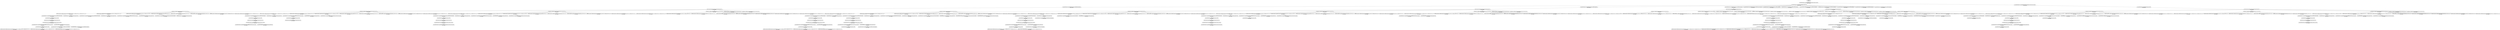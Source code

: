 digraph MCTS {
  node [shape=box, style=rounded];
  0 [label="ROOT
N=300, Q=0.849"];
  1 [label="ComputePathToState#1.ComputePathToState.named_state=gp7_detect_arucomarker
N=300, Q=0.849"];
  2 [label="ComputePathToState#1.ComputePathToState.planning_pipeline=ompl
N=203, Q=0.856"];
  3 [label="ComputePathToState#1.ComputePathToState.planner_id=BKPIECEkConfigDefault
N=80, Q=0.845"];
  4 [label="YaskawaGripperCommand#1.YaskawaGripperCommand.position=0.0
N=79, Q=0.844"];
  5 [label="UpdatePose#1.UpdatePose.update_relative_pose=0.0;0.0;0.10;0.0;0.0;0.0;0.0
N=28, Q=0.790"];
  6 [label="SetPathConstraints#1.SetPathConstraints.joint_constraints=joint_1_s,0.0,0.1,0.1,1.0;joint_3_s,0.0,0.1,0.1,1.0;joint_5_s,0.0,0.1,0.1,1.0
N=14, Q=0.845"];
  7 [label="ComputePathToPose#1.ComputePathToPose.planning_pipeline=pilz_industrial_motion_planner
N=12, Q=0.884"];
  8 [label="ComputePathToPose#1.ComputePathToPose.planner_id=PTP
N=11, Q=0.881"];
  9 [label="YaskawaGripperCommand#2.YaskawaGripperCommand.position=0.235
N=10, Q=0.877"];
  10 [label="ComputePathToState#2.ComputePathToState.named_state=gp7_detect_arucomarker
N=9, Q=0.872"];
  11 [label="ComputePathToState#2.ComputePathToState.planning_pipeline=pilz_industrial_motion_planner
N=5, Q=0.830"];
  12 [label="ComputePathToState#2.ComputePathToState.planner_id=PTP
N=4, Q=0.808"];
  13 [label="SetPathConstraints#2.SetPathConstraints.joint_constraints=joint_1_s,0.0,0.1,0.1,1.0;joint_3_s,0.0,0.1,0.1,1.0;joint_5_s,0.0,0.1,0.1,1.0
N=1, Q=0.922"];
  14 [label="SetPathConstraints#2.SetPathConstraints.joint_constraints=joint_1_s,0.0,0.1,0.1,1.0;joint_3_s,0.0,0.1,0.1,1.0
N=1, Q=0.940"];
  15 [label="SetPathConstraints#2.SetPathConstraints.joint_constraints=joint_3_s,0.0,0.1,0.1,1.0;joint_5_s,0.0,0.1,0.1,1.0
N=1, Q=0.446"];
  16 [label="ComputePathToState#2.ComputePathToState.planning_pipeline=ompl
N=3, Q=0.924"];
  17 [label="ComputePathToState#2.ComputePathToState.planner_id=RRTConnectkConfigDefault
N=1, Q=0.920"];
  18 [label="ComputePathToState#2.ComputePathToState.planner_id=BKPIECEkConfigDefault
N=1, Q=0.931"];
  19 [label="ComputePathToPose#1.ComputePathToPose.planning_pipeline=ompl
N=1, Q=0.300"];
  20 [label="SetPathConstraints#1.SetPathConstraints.joint_constraints=joint_1_s,0.0,0.1,0.1,1.0;joint_3_s,0.0,0.1,0.1,1.0
N=3, Q=0.714"];
  21 [label="ComputePathToPose#1.ComputePathToPose.planning_pipeline=pilz_industrial_motion_planner
N=1, Q=0.921"];
  22 [label="ComputePathToPose#1.ComputePathToPose.planning_pipeline=ompl
N=1, Q=0.300"];
  23 [label="SetPathConstraints#1.SetPathConstraints.joint_constraints=joint_3_s,0.0,0.1,0.1,1.0;joint_5_s,0.0,0.1,0.1,1.0
N=3, Q=0.714"];
  24 [label="ComputePathToPose#1.ComputePathToPose.planning_pipeline=pilz_industrial_motion_planner
N=1, Q=0.921"];
  25 [label="ComputePathToPose#1.ComputePathToPose.planning_pipeline=ompl
N=1, Q=0.300"];
  26 [label="SetPathConstraints#1.SetPathConstraints.joint_constraints=joint_3_s,0.0,0.1,0.1,1.0
N=3, Q=0.776"];
  27 [label="ComputePathToPose#1.ComputePathToPose.planning_pipeline=pilz_industrial_motion_planner
N=1, Q=0.938"];
  28 [label="ComputePathToPose#1.ComputePathToPose.planning_pipeline=ompl
N=1, Q=0.452"];
  29 [label="SetPathConstraints#1.SetPathConstraints.joint_constraints=joint_5_s,0.0,0.1,0.1,1.0
N=1, Q=0.447"];
  30 [label="SetPathConstraints#1.SetPathConstraints.joint_constraints=joint_1_s,0.0,0.1,0.1,1.0
N=1, Q=0.940"];
  31 [label="SetPathConstraints#1.SetPathConstraints.joint_constraints=joint_1_s,0.0,0.1,0.1,1.0;joint_5_s,0.0,0.1,0.1,1.0
N=1, Q=0.922"];
  32 [label="SetPathConstraints#1.SetPathConstraints.joint_constraints=joint_3_s,0.0,0.1,0.1,1.0;joint_6_s,0.0,0.1,0.1,1.0
N=1, Q=0.446"];
  33 [label="UpdatePose#1.UpdatePose.update_relative_pose=0.0;0.0;0.105;0.0;0.0;0.0;0.0
N=21, Q=0.855"];
  34 [label="SetPathConstraints#1.SetPathConstraints.joint_constraints=joint_1_s,0.0,0.1,0.1,1.0;joint_3_s,0.0,0.1,0.1,1.0;joint_5_s,0.0,0.1,0.1,1.0
N=8, Q=0.731"];
  35 [label="ComputePathToPose#1.ComputePathToPose.planning_pipeline=pilz_industrial_motion_planner
N=6, Q=0.771"];
  36 [label="ComputePathToPose#1.ComputePathToPose.planner_id=PTP
N=5, Q=0.740"];
  37 [label="YaskawaGripperCommand#2.YaskawaGripperCommand.position=0.235
N=4, Q=0.694"];
  38 [label="ComputePathToState#2.ComputePathToState.named_state=gp7_detect_arucomarker
N=3, Q=0.617"];
  39 [label="ComputePathToState#2.ComputePathToState.planning_pipeline=pilz_industrial_motion_planner
N=1, Q=0.925"];
  40 [label="ComputePathToState#2.ComputePathToState.planning_pipeline=ompl
N=1, Q=0.000"];
  41 [label="ComputePathToPose#1.ComputePathToPose.planning_pipeline=ompl
N=1, Q=0.300"];
  42 [label="SetPathConstraints#1.SetPathConstraints.joint_constraints=joint_1_s,0.0,0.1,0.1,1.0;joint_3_s,0.0,0.1,0.1,1.0
N=5, Q=0.934"];
  43 [label="ComputePathToPose#1.ComputePathToPose.planning_pipeline=pilz_industrial_motion_planner
N=3, Q=0.937"];
  44 [label="ComputePathToPose#1.ComputePathToPose.planner_id=PTP
N=2, Q=0.937"];
  45 [label="YaskawaGripperCommand#2.YaskawaGripperCommand.position=0.235
N=1, Q=0.937"];
  46 [label="ComputePathToPose#1.ComputePathToPose.planning_pipeline=ompl
N=1, Q=0.919"];
  47 [label="SetPathConstraints#1.SetPathConstraints.joint_constraints=joint_3_s,0.0,0.1,0.1,1.0;joint_5_s,0.0,0.1,0.1,1.0
N=2, Q=0.923"];
  48 [label="ComputePathToPose#1.ComputePathToPose.planning_pipeline=pilz_industrial_motion_planner
N=1, Q=0.923"];
  49 [label="SetPathConstraints#1.SetPathConstraints.joint_constraints=joint_3_s,0.0,0.1,0.1,1.0
N=1, Q=0.941"];
  50 [label="SetPathConstraints#1.SetPathConstraints.joint_constraints=joint_5_s,0.0,0.1,0.1,1.0
N=1, Q=0.942"];
  51 [label="SetPathConstraints#1.SetPathConstraints.joint_constraints=joint_1_s,0.0,0.1,0.1,1.0
N=1, Q=0.922"];
  52 [label="SetPathConstraints#1.SetPathConstraints.joint_constraints=joint_1_s,0.0,0.1,0.1,1.0;joint_5_s,0.0,0.1,0.1,1.0
N=1, Q=0.926"];
  53 [label="SetPathConstraints#1.SetPathConstraints.joint_constraints=joint_3_s,0.0,0.1,0.1,1.0;joint_6_s,0.0,0.1,0.1,1.0
N=1, Q=0.924"];
  54 [label="UpdatePose#1.UpdatePose.update_relative_pose=0.0;0.0;0.11;0.0;0.0;0.0;0.0
N=18, Q=0.907"];
  55 [label="SetPathConstraints#1.SetPathConstraints.joint_constraints=joint_1_s,0.0,0.1,0.1,1.0;joint_3_s,0.0,0.1,0.1,1.0;joint_5_s,0.0,0.1,0.1,1.0
N=7, Q=0.932"];
  56 [label="ComputePathToPose#1.ComputePathToPose.planning_pipeline=pilz_industrial_motion_planner
N=5, Q=0.937"];
  57 [label="ComputePathToPose#1.ComputePathToPose.planner_id=PTP
N=4, Q=0.937"];
  58 [label="YaskawaGripperCommand#2.YaskawaGripperCommand.position=0.235
N=3, Q=0.937"];
  59 [label="ComputePathToState#2.ComputePathToState.named_state=gp7_detect_arucomarker
N=2, Q=0.937"];
  60 [label="ComputePathToState#2.ComputePathToState.planning_pipeline=pilz_industrial_motion_planner
N=1, Q=0.937"];
  61 [label="ComputePathToPose#1.ComputePathToPose.planning_pipeline=ompl
N=1, Q=0.897"];
  62 [label="SetPathConstraints#1.SetPathConstraints.joint_constraints=joint_1_s,0.0,0.1,0.1,1.0;joint_3_s,0.0,0.1,0.1,1.0
N=3, Q=0.760"];
  63 [label="ComputePathToPose#1.ComputePathToPose.planning_pipeline=pilz_industrial_motion_planner
N=1, Q=0.990"];
  64 [label="ComputePathToPose#1.ComputePathToPose.planning_pipeline=ompl
N=1, Q=0.300"];
  65 [label="SetPathConstraints#1.SetPathConstraints.joint_constraints=joint_3_s,0.0,0.1,0.1,1.0;joint_5_s,0.0,0.1,0.1,1.0
N=2, Q=0.943"];
  66 [label="ComputePathToPose#1.ComputePathToPose.planning_pipeline=pilz_industrial_motion_planner
N=1, Q=0.943"];
  67 [label="SetPathConstraints#1.SetPathConstraints.joint_constraints=joint_3_s,0.0,0.1,0.1,1.0
N=1, Q=0.937"];
  68 [label="SetPathConstraints#1.SetPathConstraints.joint_constraints=joint_5_s,0.0,0.1,0.1,1.0
N=1, Q=0.940"];
  69 [label="SetPathConstraints#1.SetPathConstraints.joint_constraints=joint_1_s,0.0,0.1,0.1,1.0
N=1, Q=0.941"];
  70 [label="SetPathConstraints#1.SetPathConstraints.joint_constraints=joint_1_s,0.0,0.1,0.1,1.0;joint_5_s,0.0,0.1,0.1,1.0
N=1, Q=0.941"];
  71 [label="SetPathConstraints#1.SetPathConstraints.joint_constraints=joint_3_s,0.0,0.1,0.1,1.0;joint_6_s,0.0,0.1,0.1,1.0
N=1, Q=0.938"];
  72 [label="UpdatePose#1.UpdatePose.update_relative_pose=0.0;0.0;0.12;0.0;0.0;0.0;0.0
N=9, Q=0.836"];
  73 [label="SetPathConstraints#1.SetPathConstraints.joint_constraints=joint_1_s,0.0,0.1,0.1,1.0;joint_3_s,0.0,0.1,0.1,1.0;joint_5_s,0.0,0.1,0.1,1.0
N=1, Q=0.943"];
  74 [label="SetPathConstraints#1.SetPathConstraints.joint_constraints=joint_1_s,0.0,0.1,0.1,1.0;joint_3_s,0.0,0.1,0.1,1.0
N=1, Q=0.940"];
  75 [label="SetPathConstraints#1.SetPathConstraints.joint_constraints=joint_3_s,0.0,0.1,0.1,1.0;joint_5_s,0.0,0.1,0.1,1.0
N=1, Q=0.942"];
  76 [label="SetPathConstraints#1.SetPathConstraints.joint_constraints=joint_3_s,0.0,0.1,0.1,1.0
N=1, Q=0.930"];
  77 [label="SetPathConstraints#1.SetPathConstraints.joint_constraints=joint_5_s,0.0,0.1,0.1,1.0
N=1, Q=0.941"];
  78 [label="SetPathConstraints#1.SetPathConstraints.joint_constraints=joint_1_s,0.0,0.1,0.1,1.0
N=1, Q=0.943"];
  79 [label="SetPathConstraints#1.SetPathConstraints.joint_constraints=joint_1_s,0.0,0.1,0.1,1.0;joint_5_s,0.0,0.1,0.1,1.0
N=1, Q=0.939"];
  80 [label="SetPathConstraints#1.SetPathConstraints.joint_constraints=joint_3_s,0.0,0.1,0.1,1.0;joint_6_s,0.0,0.1,0.1,1.0
N=1, Q=0.000"];
  81 [label="UpdatePose#1.UpdatePose.update_relative_pose=0.0;0.0;0.125;0.0;0.0;0.0;0.0
N=1, Q=0.941"];
  82 [label="UpdatePose#1.UpdatePose.update_relative_pose=0.0;0.0;0.115;0.0;0.0;0.0;0.0
N=1, Q=0.942"];
  83 [label="ComputePathToState#1.ComputePathToState.planner_id=RRTkConfigDefault
N=92, Q=0.865"];
  84 [label="YaskawaGripperCommand#1.YaskawaGripperCommand.position=0.0
N=91, Q=0.864"];
  85 [label="UpdatePose#1.UpdatePose.update_relative_pose=0.0;0.0;0.10;0.0;0.0;0.0;0.0
N=35, Q=0.823"];
  86 [label="SetPathConstraints#1.SetPathConstraints.joint_constraints=joint_1_s,0.0,0.1,0.1,1.0;joint_3_s,0.0,0.1,0.1,1.0;joint_5_s,0.0,0.1,0.1,1.0
N=12, Q=0.765"];
  87 [label="ComputePathToPose#1.ComputePathToPose.planning_pipeline=pilz_industrial_motion_planner
N=10, Q=0.795"];
  88 [label="ComputePathToPose#1.ComputePathToPose.planner_id=PTP
N=9, Q=0.779"];
  89 [label="YaskawaGripperCommand#2.YaskawaGripperCommand.position=0.235
N=8, Q=0.759"];
  90 [label="ComputePathToState#2.ComputePathToState.named_state=gp7_detect_arucomarker
N=7, Q=0.733"];
  91 [label="ComputePathToState#2.ComputePathToState.planning_pipeline=pilz_industrial_motion_planner
N=5, Q=0.838"];
  92 [label="ComputePathToState#2.ComputePathToState.planner_id=PTP
N=4, Q=0.813"];
  93 [label="SetPathConstraints#2.SetPathConstraints.joint_constraints=joint_1_s,0.0,0.1,0.1,1.0;joint_3_s,0.0,0.1,0.1,1.0;joint_5_s,0.0,0.1,0.1,1.0
N=1, Q=0.939"];
  94 [label="SetPathConstraints#2.SetPathConstraints.joint_constraints=joint_1_s,0.0,0.1,0.1,1.0;joint_3_s,0.0,0.1,0.1,1.0
N=1, Q=0.925"];
  95 [label="SetPathConstraints#2.SetPathConstraints.joint_constraints=joint_3_s,0.0,0.1,0.1,1.0;joint_5_s,0.0,0.1,0.1,1.0
N=1, Q=0.448"];
  96 [label="ComputePathToState#2.ComputePathToState.planning_pipeline=ompl
N=1, Q=0.000"];
  97 [label="ComputePathToPose#1.ComputePathToPose.planning_pipeline=ompl
N=1, Q=0.300"];
  98 [label="SetPathConstraints#1.SetPathConstraints.joint_constraints=joint_1_s,0.0,0.1,0.1,1.0;joint_3_s,0.0,0.1,0.1,1.0
N=10, Q=0.917"];
  99 [label="ComputePathToPose#1.ComputePathToPose.planning_pipeline=pilz_industrial_motion_planner
N=8, Q=0.933"];
  100 [label="ComputePathToPose#1.ComputePathToPose.planner_id=PTP
N=7, Q=0.932"];
  101 [label="YaskawaGripperCommand#2.YaskawaGripperCommand.position=0.235
N=6, Q=0.931"];
  102 [label="ComputePathToState#2.ComputePathToState.named_state=gp7_detect_arucomarker
N=5, Q=0.930"];
  103 [label="ComputePathToState#2.ComputePathToState.planning_pipeline=pilz_industrial_motion_planner
N=2, Q=0.937"];
  104 [label="ComputePathToState#2.ComputePathToState.planner_id=PTP
N=1, Q=0.937"];
  105 [label="ComputePathToState#2.ComputePathToState.planning_pipeline=ompl
N=2, Q=0.921"];
  106 [label="ComputePathToState#2.ComputePathToState.planner_id=RRTConnectkConfigDefault
N=1, Q=0.921"];
  107 [label="ComputePathToPose#1.ComputePathToPose.planning_pipeline=ompl
N=1, Q=0.775"];
  108 [label="SetPathConstraints#1.SetPathConstraints.joint_constraints=joint_3_s,0.0,0.1,0.1,1.0;joint_5_s,0.0,0.1,0.1,1.0
N=3, Q=0.726"];
  109 [label="ComputePathToPose#1.ComputePathToPose.planning_pipeline=pilz_industrial_motion_planner
N=1, Q=0.939"];
  110 [label="ComputePathToPose#1.ComputePathToPose.planning_pipeline=ompl
N=1, Q=0.300"];
  111 [label="SetPathConstraints#1.SetPathConstraints.joint_constraints=joint_3_s,0.0,0.1,0.1,1.0
N=3, Q=0.715"];
  112 [label="ComputePathToPose#1.ComputePathToPose.planning_pipeline=pilz_industrial_motion_planner
N=1, Q=0.922"];
  113 [label="ComputePathToPose#1.ComputePathToPose.planning_pipeline=ompl
N=1, Q=0.300"];
  114 [label="SetPathConstraints#1.SetPathConstraints.joint_constraints=joint_5_s,0.0,0.1,0.1,1.0
N=2, Q=0.939"];
  115 [label="ComputePathToPose#1.ComputePathToPose.planning_pipeline=pilz_industrial_motion_planner
N=1, Q=0.939"];
  116 [label="SetPathConstraints#1.SetPathConstraints.joint_constraints=joint_1_s,0.0,0.1,0.1,1.0
N=2, Q=0.935"];
  117 [label="ComputePathToPose#1.ComputePathToPose.planning_pipeline=pilz_industrial_motion_planner
N=1, Q=0.935"];
  118 [label="SetPathConstraints#1.SetPathConstraints.joint_constraints=joint_1_s,0.0,0.1,0.1,1.0;joint_5_s,0.0,0.1,0.1,1.0
N=1, Q=0.974"];
  119 [label="SetPathConstraints#1.SetPathConstraints.joint_constraints=joint_3_s,0.0,0.1,0.1,1.0;joint_6_s,0.0,0.1,0.1,1.0
N=1, Q=0.445"];
  120 [label="UpdatePose#1.UpdatePose.update_relative_pose=0.0;0.0;0.105;0.0;0.0;0.0;0.0
N=23, Q=0.865"];
  121 [label="SetPathConstraints#1.SetPathConstraints.joint_constraints=joint_1_s,0.0,0.1,0.1,1.0;joint_3_s,0.0,0.1,0.1,1.0;joint_5_s,0.0,0.1,0.1,1.0
N=13, Q=0.902"];
  122 [label="ComputePathToPose#1.ComputePathToPose.planning_pipeline=pilz_industrial_motion_planner
N=10, Q=0.923"];
  123 [label="ComputePathToPose#1.ComputePathToPose.planner_id=PTP
N=9, Q=0.923"];
  124 [label="YaskawaGripperCommand#2.YaskawaGripperCommand.position=0.235
N=8, Q=0.923"];
  125 [label="ComputePathToState#2.ComputePathToState.named_state=gp7_detect_arucomarker
N=7, Q=0.923"];
  126 [label="ComputePathToState#2.ComputePathToState.planning_pipeline=pilz_industrial_motion_planner
N=4, Q=0.925"];
  127 [label="ComputePathToState#2.ComputePathToState.planner_id=PTP
N=3, Q=0.925"];
  128 [label="SetPathConstraints#2.SetPathConstraints.joint_constraints=joint_1_s,0.0,0.1,0.1,1.0;joint_3_s,0.0,0.1,0.1,1.0;joint_5_s,0.0,0.1,0.1,1.0
N=1, Q=0.924"];
  129 [label="SetPathConstraints#2.SetPathConstraints.joint_constraints=joint_1_s,0.0,0.1,0.1,1.0;joint_3_s,0.0,0.1,0.1,1.0
N=1, Q=0.927"];
  130 [label="ComputePathToState#2.ComputePathToState.planning_pipeline=ompl
N=2, Q=0.921"];
  131 [label="ComputePathToState#2.ComputePathToState.planner_id=RRTConnectkConfigDefault
N=1, Q=0.921"];
  132 [label="ComputePathToPose#1.ComputePathToPose.planning_pipeline=ompl
N=2, Q=0.787"];
  133 [label="ComputePathToPose#1.ComputePathToPose.planner_id=RRTConnectkConfigDefault
N=1, Q=0.787"];
  134 [label="SetPathConstraints#1.SetPathConstraints.joint_constraints=joint_1_s,0.0,0.1,0.1,1.0;joint_3_s,0.0,0.1,0.1,1.0
N=3, Q=0.875"];
  135 [label="ComputePathToPose#1.ComputePathToPose.planning_pipeline=pilz_industrial_motion_planner
N=1, Q=0.922"];
  136 [label="ComputePathToPose#1.ComputePathToPose.planning_pipeline=ompl
N=1, Q=0.782"];
  137 [label="SetPathConstraints#1.SetPathConstraints.joint_constraints=joint_3_s,0.0,0.1,0.1,1.0;joint_5_s,0.0,0.1,0.1,1.0
N=1, Q=0.447"];
  138 [label="SetPathConstraints#1.SetPathConstraints.joint_constraints=joint_3_s,0.0,0.1,0.1,1.0
N=1, Q=0.924"];
  139 [label="SetPathConstraints#1.SetPathConstraints.joint_constraints=joint_5_s,0.0,0.1,0.1,1.0
N=1, Q=0.923"];
  140 [label="SetPathConstraints#1.SetPathConstraints.joint_constraints=joint_1_s,0.0,0.1,0.1,1.0
N=1, Q=0.447"];
  141 [label="SetPathConstraints#1.SetPathConstraints.joint_constraints=joint_1_s,0.0,0.1,0.1,1.0;joint_5_s,0.0,0.1,0.1,1.0
N=1, Q=0.926"];
  142 [label="SetPathConstraints#1.SetPathConstraints.joint_constraints=joint_3_s,0.0,0.1,0.1,1.0;joint_6_s,0.0,0.1,0.1,1.0
N=1, Q=0.937"];
  143 [label="UpdatePose#1.UpdatePose.update_relative_pose=0.0;0.0;0.11;0.0;0.0;0.0;0.0
N=19, Q=0.908"];
  144 [label="SetPathConstraints#1.SetPathConstraints.joint_constraints=joint_1_s,0.0,0.1,0.1,1.0;joint_3_s,0.0,0.1,0.1,1.0;joint_5_s,0.0,0.1,0.1,1.0
N=7, Q=0.850"];
  145 [label="ComputePathToPose#1.ComputePathToPose.planning_pipeline=pilz_industrial_motion_planner
N=5, Q=0.942"];
  146 [label="ComputePathToPose#1.ComputePathToPose.planner_id=PTP
N=4, Q=0.942"];
  147 [label="YaskawaGripperCommand#2.YaskawaGripperCommand.position=0.235
N=3, Q=0.942"];
  148 [label="ComputePathToState#2.ComputePathToState.named_state=gp7_detect_arucomarker
N=2, Q=0.942"];
  149 [label="ComputePathToState#2.ComputePathToState.planning_pipeline=pilz_industrial_motion_planner
N=1, Q=0.942"];
  150 [label="ComputePathToPose#1.ComputePathToPose.planning_pipeline=ompl
N=1, Q=0.300"];
  151 [label="SetPathConstraints#1.SetPathConstraints.joint_constraints=joint_1_s,0.0,0.1,0.1,1.0;joint_3_s,0.0,0.1,0.1,1.0
N=4, Q=0.934"];
  152 [label="ComputePathToPose#1.ComputePathToPose.planning_pipeline=pilz_industrial_motion_planner
N=2, Q=0.937"];
  153 [label="ComputePathToPose#1.ComputePathToPose.planner_id=PTP
N=1, Q=0.937"];
  154 [label="ComputePathToPose#1.ComputePathToPose.planning_pipeline=ompl
N=1, Q=0.925"];
  155 [label="SetPathConstraints#1.SetPathConstraints.joint_constraints=joint_3_s,0.0,0.1,0.1,1.0;joint_5_s,0.0,0.1,0.1,1.0
N=2, Q=0.938"];
  156 [label="ComputePathToPose#1.ComputePathToPose.planning_pipeline=pilz_industrial_motion_planner
N=1, Q=0.938"];
  157 [label="SetPathConstraints#1.SetPathConstraints.joint_constraints=joint_3_s,0.0,0.1,0.1,1.0
N=1, Q=0.937"];
  158 [label="SetPathConstraints#1.SetPathConstraints.joint_constraints=joint_5_s,0.0,0.1,0.1,1.0
N=1, Q=0.939"];
  159 [label="SetPathConstraints#1.SetPathConstraints.joint_constraints=joint_1_s,0.0,0.1,0.1,1.0
N=1, Q=0.941"];
  160 [label="SetPathConstraints#1.SetPathConstraints.joint_constraints=joint_1_s,0.0,0.1,0.1,1.0;joint_5_s,0.0,0.1,0.1,1.0
N=1, Q=0.989"];
  161 [label="SetPathConstraints#1.SetPathConstraints.joint_constraints=joint_3_s,0.0,0.1,0.1,1.0;joint_6_s,0.0,0.1,0.1,1.0
N=1, Q=0.937"];
  162 [label="UpdatePose#1.UpdatePose.update_relative_pose=0.0;0.0;0.12;0.0;0.0;0.0;0.0
N=11, Q=0.896"];
  163 [label="SetPathConstraints#1.SetPathConstraints.joint_constraints=joint_1_s,0.0,0.1,0.1,1.0;joint_3_s,0.0,0.1,0.1,1.0;joint_5_s,0.0,0.1,0.1,1.0
N=3, Q=0.938"];
  164 [label="ComputePathToPose#1.ComputePathToPose.planning_pipeline=pilz_industrial_motion_planner
N=1, Q=0.943"];
  165 [label="ComputePathToPose#1.ComputePathToPose.planning_pipeline=ompl
N=1, Q=0.929"];
  166 [label="SetPathConstraints#1.SetPathConstraints.joint_constraints=joint_1_s,0.0,0.1,0.1,1.0;joint_3_s,0.0,0.1,0.1,1.0
N=1, Q=0.943"];
  167 [label="SetPathConstraints#1.SetPathConstraints.joint_constraints=joint_3_s,0.0,0.1,0.1,1.0;joint_5_s,0.0,0.1,0.1,1.0
N=1, Q=0.940"];
  168 [label="SetPathConstraints#1.SetPathConstraints.joint_constraints=joint_3_s,0.0,0.1,0.1,1.0
N=1, Q=0.942"];
  169 [label="SetPathConstraints#1.SetPathConstraints.joint_constraints=joint_5_s,0.0,0.1,0.1,1.0
N=1, Q=0.943"];
  170 [label="SetPathConstraints#1.SetPathConstraints.joint_constraints=joint_1_s,0.0,0.1,0.1,1.0
N=1, Q=0.940"];
  171 [label="SetPathConstraints#1.SetPathConstraints.joint_constraints=joint_1_s,0.0,0.1,0.1,1.0;joint_5_s,0.0,0.1,0.1,1.0
N=1, Q=0.943"];
  172 [label="SetPathConstraints#1.SetPathConstraints.joint_constraints=joint_3_s,0.0,0.1,0.1,1.0;joint_6_s,0.0,0.1,0.1,1.0
N=1, Q=0.450"];
  173 [label="UpdatePose#1.UpdatePose.update_relative_pose=0.0;0.0;0.125;0.0;0.0;0.0;0.0
N=1, Q=0.943"];
  174 [label="UpdatePose#1.UpdatePose.update_relative_pose=0.0;0.0;0.115;0.0;0.0;0.0;0.0
N=1, Q=0.943"];
  175 [label="ComputePathToState#1.ComputePathToState.planner_id=KPIECEkConfigDefault
N=15, Q=0.840"];
  176 [label="YaskawaGripperCommand#1.YaskawaGripperCommand.position=0.0
N=14, Q=0.833"];
  177 [label="UpdatePose#1.UpdatePose.update_relative_pose=0.0;0.0;0.10;0.0;0.0;0.0;0.0
N=5, Q=0.931"];
  178 [label="SetPathConstraints#1.SetPathConstraints.joint_constraints=joint_1_s,0.0,0.1,0.1,1.0;joint_3_s,0.0,0.1,0.1,1.0;joint_5_s,0.0,0.1,0.1,1.0
N=1, Q=0.935"];
  179 [label="SetPathConstraints#1.SetPathConstraints.joint_constraints=joint_1_s,0.0,0.1,0.1,1.0;joint_3_s,0.0,0.1,0.1,1.0
N=1, Q=0.922"];
  180 [label="SetPathConstraints#1.SetPathConstraints.joint_constraints=joint_3_s,0.0,0.1,0.1,1.0;joint_5_s,0.0,0.1,0.1,1.0
N=1, Q=0.921"];
  181 [label="SetPathConstraints#1.SetPathConstraints.joint_constraints=joint_3_s,0.0,0.1,0.1,1.0
N=1, Q=0.939"];
  182 [label="UpdatePose#1.UpdatePose.update_relative_pose=0.0;0.0;0.105;0.0;0.0;0.0;0.0
N=3, Q=0.771"];
  183 [label="SetPathConstraints#1.SetPathConstraints.joint_constraints=joint_1_s,0.0,0.1,0.1,1.0;joint_3_s,0.0,0.1,0.1,1.0;joint_5_s,0.0,0.1,0.1,1.0
N=1, Q=0.932"];
  184 [label="SetPathConstraints#1.SetPathConstraints.joint_constraints=joint_1_s,0.0,0.1,0.1,1.0;joint_3_s,0.0,0.1,0.1,1.0
N=1, Q=0.448"];
  185 [label="UpdatePose#1.UpdatePose.update_relative_pose=0.0;0.0;0.11;0.0;0.0;0.0;0.0
N=2, Q=0.939"];
  186 [label="SetPathConstraints#1.SetPathConstraints.joint_constraints=joint_1_s,0.0,0.1,0.1,1.0;joint_3_s,0.0,0.1,0.1,1.0;joint_5_s,0.0,0.1,0.1,1.0
N=1, Q=0.939"];
  187 [label="UpdatePose#1.UpdatePose.update_relative_pose=0.0;0.0;0.12;0.0;0.0;0.0;0.0
N=1, Q=0.943"];
  188 [label="UpdatePose#1.UpdatePose.update_relative_pose=0.0;0.0;0.125;0.0;0.0;0.0;0.0
N=1, Q=0.000"];
  189 [label="UpdatePose#1.UpdatePose.update_relative_pose=0.0;0.0;0.115;0.0;0.0;0.0;0.0
N=1, Q=0.940"];
  190 [label="ComputePathToState#1.ComputePathToState.planner_id=RRTConnectkConfigDefault
N=8, Q=0.819"];
  191 [label="YaskawaGripperCommand#1.YaskawaGripperCommand.position=0.0
N=7, Q=0.802"];
  192 [label="UpdatePose#1.UpdatePose.update_relative_pose=0.0;0.0;0.10;0.0;0.0;0.0;0.0
N=1, Q=0.940"];
  193 [label="UpdatePose#1.UpdatePose.update_relative_pose=0.0;0.0;0.105;0.0;0.0;0.0;0.0
N=1, Q=0.941"];
  194 [label="UpdatePose#1.UpdatePose.update_relative_pose=0.0;0.0;0.11;0.0;0.0;0.0;0.0
N=1, Q=0.450"];
  195 [label="UpdatePose#1.UpdatePose.update_relative_pose=0.0;0.0;0.12;0.0;0.0;0.0;0.0
N=1, Q=0.945"];
  196 [label="UpdatePose#1.UpdatePose.update_relative_pose=0.0;0.0;0.125;0.0;0.0;0.0;0.0
N=1, Q=0.944"];
  197 [label="UpdatePose#1.UpdatePose.update_relative_pose=0.0;0.0;0.115;0.0;0.0;0.0;0.0
N=1, Q=0.452"];
  198 [label="ComputePathToState#1.ComputePathToState.planner_id=TRRTkConfigDefault
N=1, Q=0.921"];
  199 [label="ComputePathToState#1.ComputePathToState.planner_id=SBLkConfigDefault
N=1, Q=0.918"];
  200 [label="ComputePathToState#1.ComputePathToState.planner_id=RRTstarkConfigDefault
N=1, Q=0.938"];
  201 [label="ComputePathToState#1.ComputePathToState.planner_id=PRMstarkConfigDefault
N=1, Q=0.918"];
  202 [label="ComputePathToState#1.ComputePathToState.planner_id=PRMkConfigDefault
N=1, Q=0.918"];
  203 [label="ComputePathToState#1.ComputePathToState.planner_id=LBKPIECEkConfigDefault
N=1, Q=0.936"];
  204 [label="ComputePathToState#1.ComputePathToState.planner_id=ESTkConfigDefault
N=1, Q=0.936"];
  205 [label="ComputePathToState#1.ComputePathToState.planning_pipeline=pilz_industrial_motion_planner
N=96, Q=0.835"];
  206 [label="ComputePathToState#1.ComputePathToState.planner_id=PTP
N=95, Q=0.834"];
  207 [label="YaskawaGripperCommand#1.YaskawaGripperCommand.position=0.0
N=94, Q=0.833"];
  208 [label="UpdatePose#1.UpdatePose.update_relative_pose=0.0;0.0;0.10;0.0;0.0;0.0;0.0
N=42, Q=0.822"];
  209 [label="SetPathConstraints#1.SetPathConstraints.joint_constraints=joint_1_s,0.0,0.1,0.1,1.0;joint_3_s,0.0,0.1,0.1,1.0;joint_5_s,0.0,0.1,0.1,1.0
N=18, Q=0.796"];
  210 [label="ComputePathToPose#1.ComputePathToPose.planning_pipeline=pilz_industrial_motion_planner
N=16, Q=0.804"];
  211 [label="ComputePathToPose#1.ComputePathToPose.planner_id=PTP
N=15, Q=0.797"];
  212 [label="YaskawaGripperCommand#2.YaskawaGripperCommand.position=0.235
N=14, Q=0.789"];
  213 [label="ComputePathToState#2.ComputePathToState.named_state=gp7_detect_arucomarker
N=13, Q=0.780"];
  214 [label="ComputePathToState#2.ComputePathToState.planning_pipeline=pilz_industrial_motion_planner
N=9, Q=0.822"];
  215 [label="ComputePathToState#2.ComputePathToState.planner_id=PTP
N=8, Q=0.811"];
  216 [label="SetPathConstraints#2.SetPathConstraints.joint_constraints=joint_1_s,0.0,0.1,0.1,1.0;joint_3_s,0.0,0.1,0.1,1.0;joint_5_s,0.0,0.1,0.1,1.0
N=1, Q=0.909"];
  217 [label="SetPathConstraints#2.SetPathConstraints.joint_constraints=joint_1_s,0.0,0.1,0.1,1.0;joint_3_s,0.0,0.1,0.1,1.0
N=1, Q=0.912"];
  218 [label="SetPathConstraints#2.SetPathConstraints.joint_constraints=joint_3_s,0.0,0.1,0.1,1.0;joint_5_s,0.0,0.1,0.1,1.0
N=1, Q=0.942"];
  219 [label="SetPathConstraints#2.SetPathConstraints.joint_constraints=joint_1_s,0.0,0.1,0.1,1.0;joint_5_s,0.0,0.1,0.1,1.0
N=1, Q=0.942"];
  220 [label="SetPathConstraints#2.SetPathConstraints.joint_constraints=joint_1_s,0.0,0.1,0.1,1.0
N=1, Q=0.939"];
  221 [label="SetPathConstraints#2.SetPathConstraints.joint_constraints=joint_3_s,0.0,0.1,0.1,1.0
N=1, Q=0.937"];
  222 [label="SetPathConstraints#2.SetPathConstraints.joint_constraints=joint_5_s,0.0,0.1,0.1,1.0
N=1, Q=0.000"];
  223 [label="ComputePathToState#2.ComputePathToState.planning_pipeline=ompl
N=3, Q=0.611"];
  224 [label="ComputePathToState#2.ComputePathToState.planner_id=RRTConnectkConfigDefault
N=1, Q=0.917"];
  225 [label="ComputePathToState#2.ComputePathToState.planner_id=BKPIECEkConfigDefault
N=1, Q=0.000"];
  226 [label="ComputePathToPose#1.ComputePathToPose.planning_pipeline=ompl
N=1, Q=0.549"];
  227 [label="SetPathConstraints#1.SetPathConstraints.joint_constraints=joint_1_s,0.0,0.1,0.1,1.0;joint_3_s,0.0,0.1,0.1,1.0
N=3, Q=0.725"];
  228 [label="ComputePathToPose#1.ComputePathToPose.planning_pipeline=pilz_industrial_motion_planner
N=1, Q=0.938"];
  229 [label="ComputePathToPose#1.ComputePathToPose.planning_pipeline=ompl
N=1, Q=0.300"];
  230 [label="SetPathConstraints#1.SetPathConstraints.joint_constraints=joint_3_s,0.0,0.1,0.1,1.0;joint_5_s,0.0,0.1,0.1,1.0
N=10, Q=0.938"];
  231 [label="ComputePathToPose#1.ComputePathToPose.planning_pipeline=pilz_industrial_motion_planner
N=7, Q=0.943"];
  232 [label="ComputePathToPose#1.ComputePathToPose.planner_id=PTP
N=6, Q=0.944"];
  233 [label="YaskawaGripperCommand#2.YaskawaGripperCommand.position=0.235
N=5, Q=0.946"];
  234 [label="ComputePathToState#2.ComputePathToState.named_state=gp7_detect_arucomarker
N=4, Q=0.949"];
  235 [label="ComputePathToState#2.ComputePathToState.planning_pipeline=pilz_industrial_motion_planner
N=2, Q=0.935"];
  236 [label="ComputePathToState#2.ComputePathToState.planner_id=PTP
N=1, Q=0.935"];
  237 [label="ComputePathToState#2.ComputePathToState.planning_pipeline=ompl
N=1, Q=0.989"];
  238 [label="ComputePathToPose#1.ComputePathToPose.planning_pipeline=ompl
N=2, Q=0.921"];
  239 [label="ComputePathToPose#1.ComputePathToPose.planner_id=RRTConnectkConfigDefault
N=1, Q=0.921"];
  240 [label="SetPathConstraints#1.SetPathConstraints.joint_constraints=joint_3_s,0.0,0.1,0.1,1.0
N=4, Q=0.935"];
  241 [label="ComputePathToPose#1.ComputePathToPose.planning_pipeline=pilz_industrial_motion_planner
N=2, Q=0.939"];
  242 [label="ComputePathToPose#1.ComputePathToPose.planner_id=PTP
N=1, Q=0.939"];
  243 [label="ComputePathToPose#1.ComputePathToPose.planning_pipeline=ompl
N=1, Q=0.921"];
  244 [label="SetPathConstraints#1.SetPathConstraints.joint_constraints=joint_5_s,0.0,0.1,0.1,1.0
N=3, Q=0.724"];
  245 [label="ComputePathToPose#1.ComputePathToPose.planning_pipeline=pilz_industrial_motion_planner
N=1, Q=0.936"];
  246 [label="ComputePathToPose#1.ComputePathToPose.planning_pipeline=ompl
N=1, Q=0.300"];
  247 [label="SetPathConstraints#1.SetPathConstraints.joint_constraints=joint_1_s,0.0,0.1,0.1,1.0
N=1, Q=0.447"];
  248 [label="SetPathConstraints#1.SetPathConstraints.joint_constraints=joint_1_s,0.0,0.1,0.1,1.0;joint_5_s,0.0,0.1,0.1,1.0
N=1, Q=0.942"];
  249 [label="SetPathConstraints#1.SetPathConstraints.joint_constraints=joint_3_s,0.0,0.1,0.1,1.0;joint_6_s,0.0,0.1,0.1,1.0
N=1, Q=0.449"];
  250 [label="UpdatePose#1.UpdatePose.update_relative_pose=0.0;0.0;0.105;0.0;0.0;0.0;0.0
N=25, Q=0.847"];
  251 [label="SetPathConstraints#1.SetPathConstraints.joint_constraints=joint_1_s,0.0,0.1,0.1,1.0;joint_3_s,0.0,0.1,0.1,1.0;joint_5_s,0.0,0.1,0.1,1.0
N=4, Q=0.528"];
  252 [label="ComputePathToPose#1.ComputePathToPose.planning_pipeline=pilz_industrial_motion_planner
N=2, Q=0.449"];
  253 [label="ComputePathToPose#1.ComputePathToPose.planner_id=PTP
N=1, Q=0.449"];
  254 [label="ComputePathToPose#1.ComputePathToPose.planning_pipeline=ompl
N=1, Q=0.766"];
  255 [label="SetPathConstraints#1.SetPathConstraints.joint_constraints=joint_1_s,0.0,0.1,0.1,1.0;joint_3_s,0.0,0.1,0.1,1.0
N=9, Q=0.936"];
  256 [label="ComputePathToPose#1.ComputePathToPose.planning_pipeline=pilz_industrial_motion_planner
N=7, Q=0.938"];
  257 [label="ComputePathToPose#1.ComputePathToPose.planner_id=PTP
N=6, Q=0.938"];
  258 [label="YaskawaGripperCommand#2.YaskawaGripperCommand.position=0.235
N=5, Q=0.938"];
  259 [label="ComputePathToState#2.ComputePathToState.named_state=gp7_detect_arucomarker
N=4, Q=0.938"];
  260 [label="ComputePathToState#2.ComputePathToState.planning_pipeline=pilz_industrial_motion_planner
N=2, Q=0.938"];
  261 [label="ComputePathToState#2.ComputePathToState.planner_id=PTP
N=1, Q=0.938"];
  262 [label="ComputePathToState#2.ComputePathToState.planning_pipeline=ompl
N=1, Q=0.937"];
  263 [label="ComputePathToPose#1.ComputePathToPose.planning_pipeline=ompl
N=1, Q=0.920"];
  264 [label="SetPathConstraints#1.SetPathConstraints.joint_constraints=joint_3_s,0.0,0.1,0.1,1.0;joint_5_s,0.0,0.1,0.1,1.0
N=4, Q=0.908"];
  265 [label="ComputePathToPose#1.ComputePathToPose.planning_pipeline=pilz_industrial_motion_planner
N=2, Q=0.905"];
  266 [label="ComputePathToPose#1.ComputePathToPose.planner_id=PTP
N=1, Q=0.905"];
  267 [label="ComputePathToPose#1.ComputePathToPose.planning_pipeline=ompl
N=1, Q=0.919"];
  268 [label="SetPathConstraints#1.SetPathConstraints.joint_constraints=joint_3_s,0.0,0.1,0.1,1.0
N=2, Q=0.938"];
  269 [label="ComputePathToPose#1.ComputePathToPose.planning_pipeline=pilz_industrial_motion_planner
N=1, Q=0.938"];
  270 [label="SetPathConstraints#1.SetPathConstraints.joint_constraints=joint_5_s,0.0,0.1,0.1,1.0
N=2, Q=0.942"];
  271 [label="ComputePathToPose#1.ComputePathToPose.planning_pipeline=pilz_industrial_motion_planner
N=1, Q=0.942"];
  272 [label="SetPathConstraints#1.SetPathConstraints.joint_constraints=joint_1_s,0.0,0.1,0.1,1.0
N=1, Q=0.925"];
  273 [label="SetPathConstraints#1.SetPathConstraints.joint_constraints=joint_1_s,0.0,0.1,0.1,1.0;joint_5_s,0.0,0.1,0.1,1.0
N=1, Q=0.924"];
  274 [label="SetPathConstraints#1.SetPathConstraints.joint_constraints=joint_3_s,0.0,0.1,0.1,1.0;joint_6_s,0.0,0.1,0.1,1.0
N=1, Q=0.938"];
  275 [label="UpdatePose#1.UpdatePose.update_relative_pose=0.0;0.0;0.11;0.0;0.0;0.0;0.0
N=7, Q=0.731"];
  276 [label="SetPathConstraints#1.SetPathConstraints.joint_constraints=joint_1_s,0.0,0.1,0.1,1.0;joint_3_s,0.0,0.1,0.1,1.0;joint_5_s,0.0,0.1,0.1,1.0
N=1, Q=0.939"];
  277 [label="SetPathConstraints#1.SetPathConstraints.joint_constraints=joint_1_s,0.0,0.1,0.1,1.0;joint_3_s,0.0,0.1,0.1,1.0
N=1, Q=0.940"];
  278 [label="SetPathConstraints#1.SetPathConstraints.joint_constraints=joint_3_s,0.0,0.1,0.1,1.0;joint_5_s,0.0,0.1,0.1,1.0
N=1, Q=0.910"];
  279 [label="SetPathConstraints#1.SetPathConstraints.joint_constraints=joint_3_s,0.0,0.1,0.1,1.0
N=1, Q=0.940"];
  280 [label="SetPathConstraints#1.SetPathConstraints.joint_constraints=joint_5_s,0.0,0.1,0.1,1.0
N=1, Q=0.450"];
  281 [label="SetPathConstraints#1.SetPathConstraints.joint_constraints=joint_1_s,0.0,0.1,0.1,1.0
N=1, Q=0.000"];
  282 [label="UpdatePose#1.UpdatePose.update_relative_pose=0.0;0.0;0.12;0.0;0.0;0.0;0.0
N=17, Q=0.865"];
  283 [label="SetPathConstraints#1.SetPathConstraints.joint_constraints=joint_1_s,0.0,0.1,0.1,1.0;joint_3_s,0.0,0.1,0.1,1.0;joint_5_s,0.0,0.1,0.1,1.0
N=6, Q=0.914"];
  284 [label="ComputePathToPose#1.ComputePathToPose.planning_pipeline=pilz_industrial_motion_planner
N=4, Q=0.943"];
  285 [label="ComputePathToPose#1.ComputePathToPose.planner_id=PTP
N=3, Q=0.943"];
  286 [label="YaskawaGripperCommand#2.YaskawaGripperCommand.position=0.235
N=2, Q=0.943"];
  287 [label="ComputePathToState#2.ComputePathToState.named_state=gp7_detect_arucomarker
N=1, Q=0.943"];
  288 [label="ComputePathToPose#1.ComputePathToPose.planning_pipeline=ompl
N=1, Q=0.773"];
  289 [label="SetPathConstraints#1.SetPathConstraints.joint_constraints=joint_1_s,0.0,0.1,0.1,1.0;joint_3_s,0.0,0.1,0.1,1.0
N=3, Q=0.729"];
  290 [label="ComputePathToPose#1.ComputePathToPose.planning_pipeline=pilz_industrial_motion_planner
N=1, Q=0.943"];
  291 [label="ComputePathToPose#1.ComputePathToPose.planning_pipeline=ompl
N=1, Q=0.300"];
  292 [label="SetPathConstraints#1.SetPathConstraints.joint_constraints=joint_3_s,0.0,0.1,0.1,1.0;joint_5_s,0.0,0.1,0.1,1.0
N=2, Q=0.940"];
  293 [label="ComputePathToPose#1.ComputePathToPose.planning_pipeline=pilz_industrial_motion_planner
N=1, Q=0.940"];
  294 [label="SetPathConstraints#1.SetPathConstraints.joint_constraints=joint_3_s,0.0,0.1,0.1,1.0
N=1, Q=0.451"];
  295 [label="SetPathConstraints#1.SetPathConstraints.joint_constraints=joint_5_s,0.0,0.1,0.1,1.0
N=1, Q=0.939"];
  296 [label="SetPathConstraints#1.SetPathConstraints.joint_constraints=joint_1_s,0.0,0.1,0.1,1.0
N=1, Q=0.937"];
  297 [label="SetPathConstraints#1.SetPathConstraints.joint_constraints=joint_1_s,0.0,0.1,0.1,1.0;joint_5_s,0.0,0.1,0.1,1.0
N=1, Q=0.945"];
  298 [label="SetPathConstraints#1.SetPathConstraints.joint_constraints=joint_3_s,0.0,0.1,0.1,1.0;joint_6_s,0.0,0.1,0.1,1.0
N=1, Q=0.940"];
  299 [label="UpdatePose#1.UpdatePose.update_relative_pose=0.0;0.0;0.125;0.0;0.0;0.0;0.0
N=1, Q=0.927"];
  300 [label="UpdatePose#1.UpdatePose.update_relative_pose=0.0;0.0;0.115;0.0;0.0;0.0;0.0
N=1, Q=0.938"];
  0 -> 1;
  1 -> 2;
  2 -> 3;
  3 -> 4;
  4 -> 5;
  5 -> 6;
  6 -> 7;
  7 -> 8;
  8 -> 9;
  9 -> 10;
  10 -> 11;
  11 -> 12;
  12 -> 13;
  12 -> 14;
  12 -> 15;
  10 -> 16;
  16 -> 17;
  16 -> 18;
  6 -> 19;
  5 -> 20;
  20 -> 21;
  20 -> 22;
  5 -> 23;
  23 -> 24;
  23 -> 25;
  5 -> 26;
  26 -> 27;
  26 -> 28;
  5 -> 29;
  5 -> 30;
  5 -> 31;
  5 -> 32;
  4 -> 33;
  33 -> 34;
  34 -> 35;
  35 -> 36;
  36 -> 37;
  37 -> 38;
  38 -> 39;
  38 -> 40;
  34 -> 41;
  33 -> 42;
  42 -> 43;
  43 -> 44;
  44 -> 45;
  42 -> 46;
  33 -> 47;
  47 -> 48;
  33 -> 49;
  33 -> 50;
  33 -> 51;
  33 -> 52;
  33 -> 53;
  4 -> 54;
  54 -> 55;
  55 -> 56;
  56 -> 57;
  57 -> 58;
  58 -> 59;
  59 -> 60;
  55 -> 61;
  54 -> 62;
  62 -> 63;
  62 -> 64;
  54 -> 65;
  65 -> 66;
  54 -> 67;
  54 -> 68;
  54 -> 69;
  54 -> 70;
  54 -> 71;
  4 -> 72;
  72 -> 73;
  72 -> 74;
  72 -> 75;
  72 -> 76;
  72 -> 77;
  72 -> 78;
  72 -> 79;
  72 -> 80;
  4 -> 81;
  4 -> 82;
  2 -> 83;
  83 -> 84;
  84 -> 85;
  85 -> 86;
  86 -> 87;
  87 -> 88;
  88 -> 89;
  89 -> 90;
  90 -> 91;
  91 -> 92;
  92 -> 93;
  92 -> 94;
  92 -> 95;
  90 -> 96;
  86 -> 97;
  85 -> 98;
  98 -> 99;
  99 -> 100;
  100 -> 101;
  101 -> 102;
  102 -> 103;
  103 -> 104;
  102 -> 105;
  105 -> 106;
  98 -> 107;
  85 -> 108;
  108 -> 109;
  108 -> 110;
  85 -> 111;
  111 -> 112;
  111 -> 113;
  85 -> 114;
  114 -> 115;
  85 -> 116;
  116 -> 117;
  85 -> 118;
  85 -> 119;
  84 -> 120;
  120 -> 121;
  121 -> 122;
  122 -> 123;
  123 -> 124;
  124 -> 125;
  125 -> 126;
  126 -> 127;
  127 -> 128;
  127 -> 129;
  125 -> 130;
  130 -> 131;
  121 -> 132;
  132 -> 133;
  120 -> 134;
  134 -> 135;
  134 -> 136;
  120 -> 137;
  120 -> 138;
  120 -> 139;
  120 -> 140;
  120 -> 141;
  120 -> 142;
  84 -> 143;
  143 -> 144;
  144 -> 145;
  145 -> 146;
  146 -> 147;
  147 -> 148;
  148 -> 149;
  144 -> 150;
  143 -> 151;
  151 -> 152;
  152 -> 153;
  151 -> 154;
  143 -> 155;
  155 -> 156;
  143 -> 157;
  143 -> 158;
  143 -> 159;
  143 -> 160;
  143 -> 161;
  84 -> 162;
  162 -> 163;
  163 -> 164;
  163 -> 165;
  162 -> 166;
  162 -> 167;
  162 -> 168;
  162 -> 169;
  162 -> 170;
  162 -> 171;
  162 -> 172;
  84 -> 173;
  84 -> 174;
  2 -> 175;
  175 -> 176;
  176 -> 177;
  177 -> 178;
  177 -> 179;
  177 -> 180;
  177 -> 181;
  176 -> 182;
  182 -> 183;
  182 -> 184;
  176 -> 185;
  185 -> 186;
  176 -> 187;
  176 -> 188;
  176 -> 189;
  2 -> 190;
  190 -> 191;
  191 -> 192;
  191 -> 193;
  191 -> 194;
  191 -> 195;
  191 -> 196;
  191 -> 197;
  2 -> 198;
  2 -> 199;
  2 -> 200;
  2 -> 201;
  2 -> 202;
  2 -> 203;
  2 -> 204;
  1 -> 205;
  205 -> 206;
  206 -> 207;
  207 -> 208;
  208 -> 209;
  209 -> 210;
  210 -> 211;
  211 -> 212;
  212 -> 213;
  213 -> 214;
  214 -> 215;
  215 -> 216;
  215 -> 217;
  215 -> 218;
  215 -> 219;
  215 -> 220;
  215 -> 221;
  215 -> 222;
  213 -> 223;
  223 -> 224;
  223 -> 225;
  209 -> 226;
  208 -> 227;
  227 -> 228;
  227 -> 229;
  208 -> 230;
  230 -> 231;
  231 -> 232;
  232 -> 233;
  233 -> 234;
  234 -> 235;
  235 -> 236;
  234 -> 237;
  230 -> 238;
  238 -> 239;
  208 -> 240;
  240 -> 241;
  241 -> 242;
  240 -> 243;
  208 -> 244;
  244 -> 245;
  244 -> 246;
  208 -> 247;
  208 -> 248;
  208 -> 249;
  207 -> 250;
  250 -> 251;
  251 -> 252;
  252 -> 253;
  251 -> 254;
  250 -> 255;
  255 -> 256;
  256 -> 257;
  257 -> 258;
  258 -> 259;
  259 -> 260;
  260 -> 261;
  259 -> 262;
  255 -> 263;
  250 -> 264;
  264 -> 265;
  265 -> 266;
  264 -> 267;
  250 -> 268;
  268 -> 269;
  250 -> 270;
  270 -> 271;
  250 -> 272;
  250 -> 273;
  250 -> 274;
  207 -> 275;
  275 -> 276;
  275 -> 277;
  275 -> 278;
  275 -> 279;
  275 -> 280;
  275 -> 281;
  207 -> 282;
  282 -> 283;
  283 -> 284;
  284 -> 285;
  285 -> 286;
  286 -> 287;
  283 -> 288;
  282 -> 289;
  289 -> 290;
  289 -> 291;
  282 -> 292;
  292 -> 293;
  282 -> 294;
  282 -> 295;
  282 -> 296;
  282 -> 297;
  282 -> 298;
  207 -> 299;
  207 -> 300;
}
